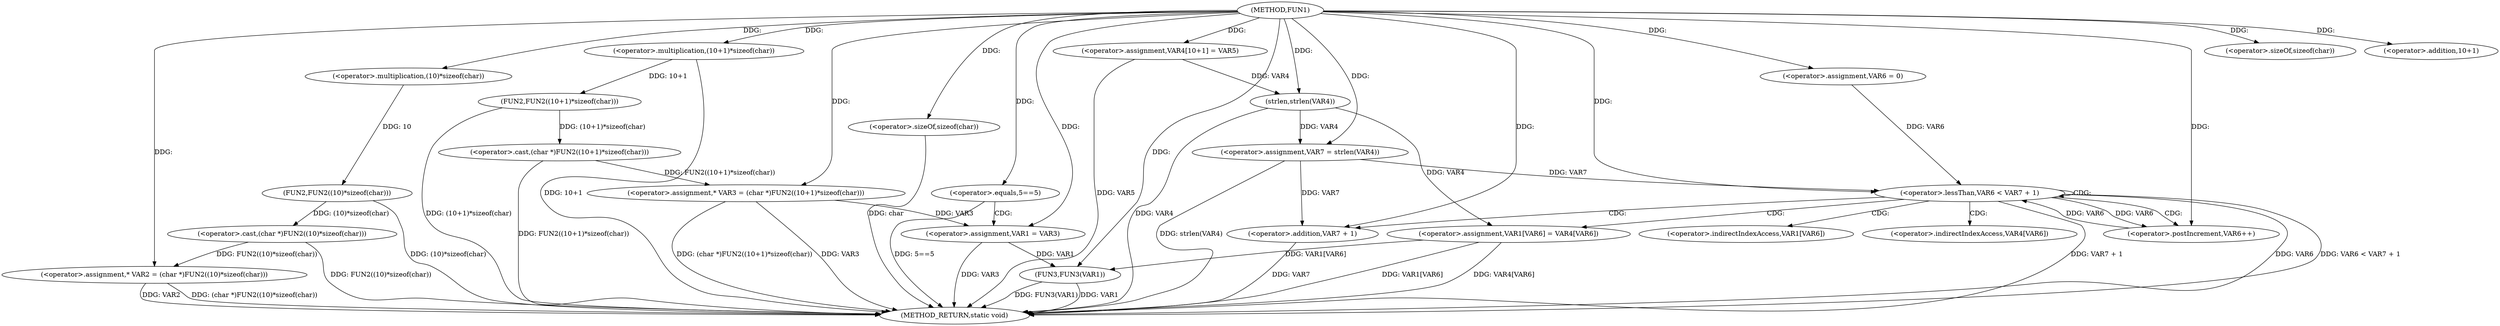 digraph FUN1 {  
"1000100" [label = "(METHOD,FUN1)" ]
"1000165" [label = "(METHOD_RETURN,static void)" ]
"1000104" [label = "(<operator>.assignment,* VAR2 = (char *)FUN2((10)*sizeof(char)))" ]
"1000106" [label = "(<operator>.cast,(char *)FUN2((10)*sizeof(char)))" ]
"1000108" [label = "(FUN2,FUN2((10)*sizeof(char)))" ]
"1000109" [label = "(<operator>.multiplication,(10)*sizeof(char))" ]
"1000111" [label = "(<operator>.sizeOf,sizeof(char))" ]
"1000114" [label = "(<operator>.assignment,* VAR3 = (char *)FUN2((10+1)*sizeof(char)))" ]
"1000116" [label = "(<operator>.cast,(char *)FUN2((10+1)*sizeof(char)))" ]
"1000118" [label = "(FUN2,FUN2((10+1)*sizeof(char)))" ]
"1000119" [label = "(<operator>.multiplication,(10+1)*sizeof(char))" ]
"1000120" [label = "(<operator>.addition,10+1)" ]
"1000123" [label = "(<operator>.sizeOf,sizeof(char))" ]
"1000126" [label = "(<operator>.equals,5==5)" ]
"1000130" [label = "(<operator>.assignment,VAR1 = VAR3)" ]
"1000135" [label = "(<operator>.assignment,VAR4[10+1] = VAR5)" ]
"1000140" [label = "(<operator>.assignment,VAR7 = strlen(VAR4))" ]
"1000142" [label = "(strlen,strlen(VAR4))" ]
"1000145" [label = "(<operator>.assignment,VAR6 = 0)" ]
"1000148" [label = "(<operator>.lessThan,VAR6 < VAR7 + 1)" ]
"1000150" [label = "(<operator>.addition,VAR7 + 1)" ]
"1000153" [label = "(<operator>.postIncrement,VAR6++)" ]
"1000156" [label = "(<operator>.assignment,VAR1[VAR6] = VAR4[VAR6])" ]
"1000163" [label = "(FUN3,FUN3(VAR1))" ]
"1000157" [label = "(<operator>.indirectIndexAccess,VAR1[VAR6])" ]
"1000160" [label = "(<operator>.indirectIndexAccess,VAR4[VAR6])" ]
  "1000140" -> "1000165"  [ label = "DDG: strlen(VAR4)"] 
  "1000106" -> "1000165"  [ label = "DDG: FUN2((10)*sizeof(char))"] 
  "1000150" -> "1000165"  [ label = "DDG: VAR7"] 
  "1000156" -> "1000165"  [ label = "DDG: VAR1[VAR6]"] 
  "1000104" -> "1000165"  [ label = "DDG: VAR2"] 
  "1000114" -> "1000165"  [ label = "DDG: VAR3"] 
  "1000116" -> "1000165"  [ label = "DDG: FUN2((10+1)*sizeof(char))"] 
  "1000148" -> "1000165"  [ label = "DDG: VAR7 + 1"] 
  "1000118" -> "1000165"  [ label = "DDG: (10+1)*sizeof(char)"] 
  "1000163" -> "1000165"  [ label = "DDG: FUN3(VAR1)"] 
  "1000114" -> "1000165"  [ label = "DDG: (char *)FUN2((10+1)*sizeof(char))"] 
  "1000123" -> "1000165"  [ label = "DDG: char"] 
  "1000163" -> "1000165"  [ label = "DDG: VAR1"] 
  "1000126" -> "1000165"  [ label = "DDG: 5==5"] 
  "1000156" -> "1000165"  [ label = "DDG: VAR4[VAR6]"] 
  "1000130" -> "1000165"  [ label = "DDG: VAR3"] 
  "1000148" -> "1000165"  [ label = "DDG: VAR6"] 
  "1000148" -> "1000165"  [ label = "DDG: VAR6 < VAR7 + 1"] 
  "1000119" -> "1000165"  [ label = "DDG: 10+1"] 
  "1000142" -> "1000165"  [ label = "DDG: VAR4"] 
  "1000135" -> "1000165"  [ label = "DDG: VAR5"] 
  "1000104" -> "1000165"  [ label = "DDG: (char *)FUN2((10)*sizeof(char))"] 
  "1000108" -> "1000165"  [ label = "DDG: (10)*sizeof(char)"] 
  "1000106" -> "1000104"  [ label = "DDG: FUN2((10)*sizeof(char))"] 
  "1000100" -> "1000104"  [ label = "DDG: "] 
  "1000108" -> "1000106"  [ label = "DDG: (10)*sizeof(char)"] 
  "1000109" -> "1000108"  [ label = "DDG: 10"] 
  "1000100" -> "1000109"  [ label = "DDG: "] 
  "1000100" -> "1000111"  [ label = "DDG: "] 
  "1000116" -> "1000114"  [ label = "DDG: FUN2((10+1)*sizeof(char))"] 
  "1000100" -> "1000114"  [ label = "DDG: "] 
  "1000118" -> "1000116"  [ label = "DDG: (10+1)*sizeof(char)"] 
  "1000119" -> "1000118"  [ label = "DDG: 10+1"] 
  "1000100" -> "1000119"  [ label = "DDG: "] 
  "1000100" -> "1000120"  [ label = "DDG: "] 
  "1000100" -> "1000123"  [ label = "DDG: "] 
  "1000100" -> "1000126"  [ label = "DDG: "] 
  "1000114" -> "1000130"  [ label = "DDG: VAR3"] 
  "1000100" -> "1000130"  [ label = "DDG: "] 
  "1000100" -> "1000135"  [ label = "DDG: "] 
  "1000142" -> "1000140"  [ label = "DDG: VAR4"] 
  "1000100" -> "1000140"  [ label = "DDG: "] 
  "1000135" -> "1000142"  [ label = "DDG: VAR4"] 
  "1000100" -> "1000142"  [ label = "DDG: "] 
  "1000100" -> "1000145"  [ label = "DDG: "] 
  "1000153" -> "1000148"  [ label = "DDG: VAR6"] 
  "1000145" -> "1000148"  [ label = "DDG: VAR6"] 
  "1000100" -> "1000148"  [ label = "DDG: "] 
  "1000140" -> "1000148"  [ label = "DDG: VAR7"] 
  "1000140" -> "1000150"  [ label = "DDG: VAR7"] 
  "1000100" -> "1000150"  [ label = "DDG: "] 
  "1000148" -> "1000153"  [ label = "DDG: VAR6"] 
  "1000100" -> "1000153"  [ label = "DDG: "] 
  "1000142" -> "1000156"  [ label = "DDG: VAR4"] 
  "1000156" -> "1000163"  [ label = "DDG: VAR1[VAR6]"] 
  "1000130" -> "1000163"  [ label = "DDG: VAR1"] 
  "1000100" -> "1000163"  [ label = "DDG: "] 
  "1000126" -> "1000130"  [ label = "CDG: "] 
  "1000148" -> "1000156"  [ label = "CDG: "] 
  "1000148" -> "1000160"  [ label = "CDG: "] 
  "1000148" -> "1000153"  [ label = "CDG: "] 
  "1000148" -> "1000150"  [ label = "CDG: "] 
  "1000148" -> "1000148"  [ label = "CDG: "] 
  "1000148" -> "1000157"  [ label = "CDG: "] 
}
